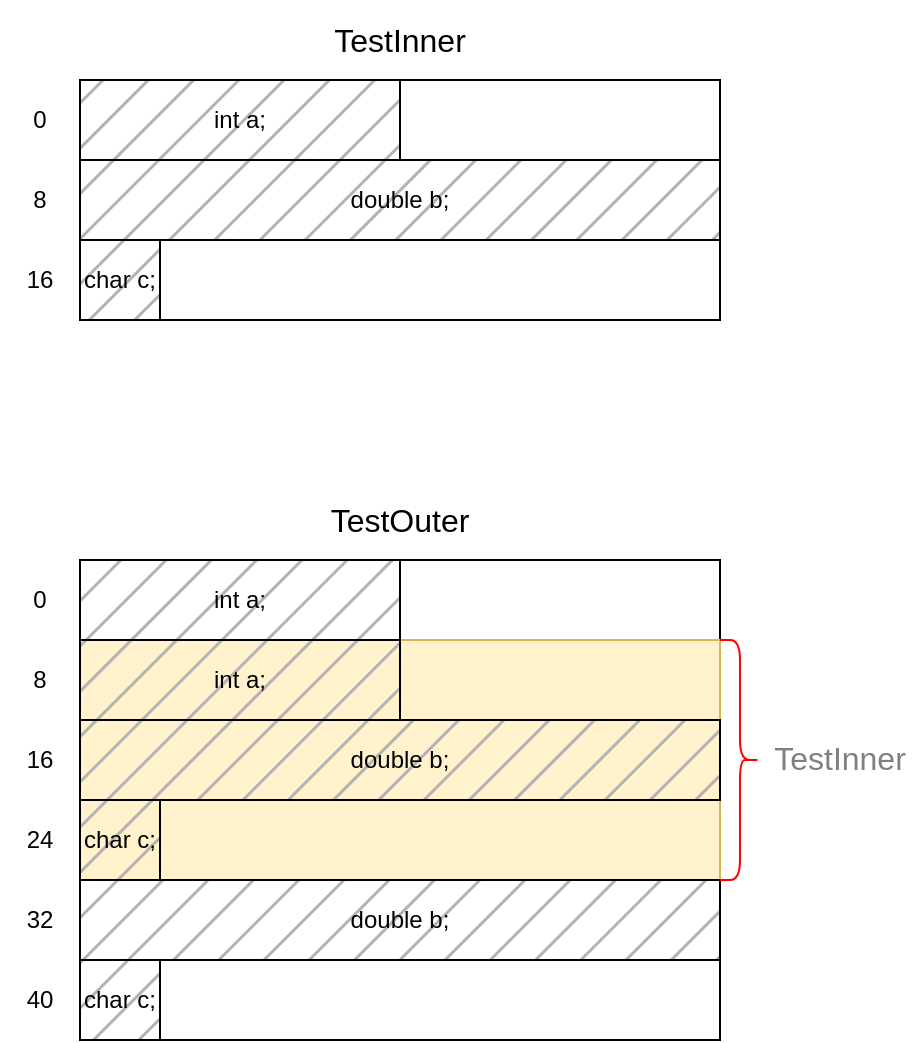 <mxfile version="22.1.2" type="github">
  <diagram name="Page-1" id="IMkoVH9IdIQ8E-rrdVeo">
    <mxGraphModel dx="968" dy="686" grid="1" gridSize="10" guides="1" tooltips="1" connect="1" arrows="1" fold="1" page="1" pageScale="1" pageWidth="850" pageHeight="1100" math="0" shadow="0">
      <root>
        <mxCell id="0" />
        <mxCell id="1" parent="0" />
        <mxCell id="nkVPSl8-scFeGB_LwQ4a-5" value="" style="rounded=0;whiteSpace=wrap;html=1;" vertex="1" parent="1">
          <mxGeometry x="120" y="160" width="320" height="40" as="geometry" />
        </mxCell>
        <mxCell id="nkVPSl8-scFeGB_LwQ4a-8" value="double b;" style="rounded=0;whiteSpace=wrap;html=1;fillStyle=hatch;fillColor=#B3B3B3;" vertex="1" parent="1">
          <mxGeometry x="120" y="200" width="320" height="40" as="geometry" />
        </mxCell>
        <mxCell id="nkVPSl8-scFeGB_LwQ4a-9" value="" style="rounded=0;whiteSpace=wrap;html=1;" vertex="1" parent="1">
          <mxGeometry x="120" y="240" width="320" height="40" as="geometry" />
        </mxCell>
        <mxCell id="nkVPSl8-scFeGB_LwQ4a-10" value="&lt;span style=&quot;font-size: 16px;&quot;&gt;TestInner&lt;/span&gt;" style="text;html=1;strokeColor=none;fillColor=none;align=center;verticalAlign=middle;whiteSpace=wrap;rounded=0;" vertex="1" parent="1">
          <mxGeometry x="240" y="120" width="80" height="40" as="geometry" />
        </mxCell>
        <mxCell id="nkVPSl8-scFeGB_LwQ4a-11" value="0" style="text;html=1;strokeColor=none;fillColor=none;align=center;verticalAlign=middle;whiteSpace=wrap;rounded=0;" vertex="1" parent="1">
          <mxGeometry x="80" y="160" width="40" height="40" as="geometry" />
        </mxCell>
        <mxCell id="nkVPSl8-scFeGB_LwQ4a-12" value="8" style="text;html=1;strokeColor=none;fillColor=none;align=center;verticalAlign=middle;whiteSpace=wrap;rounded=0;" vertex="1" parent="1">
          <mxGeometry x="80" y="200" width="40" height="40" as="geometry" />
        </mxCell>
        <mxCell id="nkVPSl8-scFeGB_LwQ4a-13" value="16" style="text;html=1;strokeColor=none;fillColor=none;align=center;verticalAlign=middle;whiteSpace=wrap;rounded=0;" vertex="1" parent="1">
          <mxGeometry x="80" y="240" width="40" height="40" as="geometry" />
        </mxCell>
        <mxCell id="nkVPSl8-scFeGB_LwQ4a-14" value="int a;" style="rounded=0;whiteSpace=wrap;html=1;fillStyle=hatch;fillColor=#B3B3B3;" vertex="1" parent="1">
          <mxGeometry x="120" y="160" width="160" height="40" as="geometry" />
        </mxCell>
        <mxCell id="nkVPSl8-scFeGB_LwQ4a-15" value="char c;" style="rounded=0;whiteSpace=wrap;html=1;fillStyle=hatch;fillColor=#B3B3B3;" vertex="1" parent="1">
          <mxGeometry x="120" y="240" width="40" height="40" as="geometry" />
        </mxCell>
        <mxCell id="nkVPSl8-scFeGB_LwQ4a-16" value="" style="rounded=0;whiteSpace=wrap;html=1;" vertex="1" parent="1">
          <mxGeometry x="120" y="400" width="320" height="40" as="geometry" />
        </mxCell>
        <mxCell id="nkVPSl8-scFeGB_LwQ4a-18" value="" style="rounded=0;whiteSpace=wrap;html=1;fillColor=#fff2cc;strokeColor=#d6b656;" vertex="1" parent="1">
          <mxGeometry x="120" y="520" width="320" height="40" as="geometry" />
        </mxCell>
        <mxCell id="nkVPSl8-scFeGB_LwQ4a-19" value="&lt;font style=&quot;font-size: 16px;&quot;&gt;TestOuter&lt;/font&gt;" style="text;html=1;strokeColor=none;fillColor=none;align=center;verticalAlign=middle;whiteSpace=wrap;rounded=0;" vertex="1" parent="1">
          <mxGeometry x="240" y="360" width="80" height="40" as="geometry" />
        </mxCell>
        <mxCell id="nkVPSl8-scFeGB_LwQ4a-20" value="0" style="text;html=1;strokeColor=none;fillColor=none;align=center;verticalAlign=middle;whiteSpace=wrap;rounded=0;" vertex="1" parent="1">
          <mxGeometry x="80" y="400" width="40" height="40" as="geometry" />
        </mxCell>
        <mxCell id="nkVPSl8-scFeGB_LwQ4a-21" value="8" style="text;html=1;strokeColor=none;fillColor=none;align=center;verticalAlign=middle;whiteSpace=wrap;rounded=0;" vertex="1" parent="1">
          <mxGeometry x="80" y="440" width="40" height="40" as="geometry" />
        </mxCell>
        <mxCell id="nkVPSl8-scFeGB_LwQ4a-22" value="16" style="text;html=1;strokeColor=none;fillColor=none;align=center;verticalAlign=middle;whiteSpace=wrap;rounded=0;" vertex="1" parent="1">
          <mxGeometry x="80" y="480" width="40" height="40" as="geometry" />
        </mxCell>
        <mxCell id="nkVPSl8-scFeGB_LwQ4a-23" value="int a;" style="rounded=0;whiteSpace=wrap;html=1;fillStyle=hatch;fillColor=#B3B3B3;" vertex="1" parent="1">
          <mxGeometry x="120" y="400" width="160" height="40" as="geometry" />
        </mxCell>
        <mxCell id="nkVPSl8-scFeGB_LwQ4a-24" value="char c;" style="rounded=0;whiteSpace=wrap;html=1;fillStyle=hatch;fillColor=#B3B3B3;" vertex="1" parent="1">
          <mxGeometry x="120" y="520" width="40" height="40" as="geometry" />
        </mxCell>
        <mxCell id="nkVPSl8-scFeGB_LwQ4a-25" value="" style="rounded=0;whiteSpace=wrap;html=1;fillColor=#fff2cc;strokeColor=#d6b656;" vertex="1" parent="1">
          <mxGeometry x="120" y="440" width="320" height="40" as="geometry" />
        </mxCell>
        <mxCell id="nkVPSl8-scFeGB_LwQ4a-26" value="int a;" style="rounded=0;whiteSpace=wrap;html=1;fillStyle=hatch;fillColor=#B3B3B3;" vertex="1" parent="1">
          <mxGeometry x="120" y="440" width="160" height="40" as="geometry" />
        </mxCell>
        <mxCell id="nkVPSl8-scFeGB_LwQ4a-27" value="double b;" style="rounded=0;whiteSpace=wrap;html=1;fillStyle=hatch;fillColor=#B3B3B3;" vertex="1" parent="1">
          <mxGeometry x="120" y="560" width="320" height="40" as="geometry" />
        </mxCell>
        <mxCell id="nkVPSl8-scFeGB_LwQ4a-28" value="" style="rounded=0;whiteSpace=wrap;html=1;" vertex="1" parent="1">
          <mxGeometry x="120" y="600" width="320" height="40" as="geometry" />
        </mxCell>
        <mxCell id="nkVPSl8-scFeGB_LwQ4a-29" value="char c;" style="rounded=0;whiteSpace=wrap;html=1;fillStyle=hatch;fillColor=#B3B3B3;" vertex="1" parent="1">
          <mxGeometry x="120" y="600" width="40" height="40" as="geometry" />
        </mxCell>
        <mxCell id="nkVPSl8-scFeGB_LwQ4a-30" value="" style="rounded=0;whiteSpace=wrap;html=1;fillColor=#fff2cc;strokeColor=#d6b656;" vertex="1" parent="1">
          <mxGeometry x="120" y="480" width="320" height="40" as="geometry" />
        </mxCell>
        <mxCell id="nkVPSl8-scFeGB_LwQ4a-32" value="double b;" style="rounded=0;whiteSpace=wrap;html=1;fillStyle=hatch;fillColor=#B3B3B3;" vertex="1" parent="1">
          <mxGeometry x="120" y="480" width="320" height="40" as="geometry" />
        </mxCell>
        <mxCell id="nkVPSl8-scFeGB_LwQ4a-33" value="24" style="text;html=1;strokeColor=none;fillColor=none;align=center;verticalAlign=middle;whiteSpace=wrap;rounded=0;" vertex="1" parent="1">
          <mxGeometry x="80" y="520" width="40" height="40" as="geometry" />
        </mxCell>
        <mxCell id="nkVPSl8-scFeGB_LwQ4a-34" value="32" style="text;html=1;strokeColor=none;fillColor=none;align=center;verticalAlign=middle;whiteSpace=wrap;rounded=0;" vertex="1" parent="1">
          <mxGeometry x="80" y="560" width="40" height="40" as="geometry" />
        </mxCell>
        <mxCell id="nkVPSl8-scFeGB_LwQ4a-35" value="40" style="text;html=1;strokeColor=none;fillColor=none;align=center;verticalAlign=middle;whiteSpace=wrap;rounded=0;" vertex="1" parent="1">
          <mxGeometry x="80" y="600" width="40" height="40" as="geometry" />
        </mxCell>
        <mxCell id="nkVPSl8-scFeGB_LwQ4a-36" value="" style="shape=curlyBracket;whiteSpace=wrap;html=1;rounded=1;flipH=1;labelPosition=right;verticalLabelPosition=middle;align=left;verticalAlign=middle;strokeColor=#FF0000;" vertex="1" parent="1">
          <mxGeometry x="440" y="440" width="20" height="120" as="geometry" />
        </mxCell>
        <mxCell id="nkVPSl8-scFeGB_LwQ4a-39" value="&lt;span style=&quot;font-size: 16px;&quot;&gt;&lt;font color=&quot;#808080&quot;&gt;TestInner&lt;/font&gt;&lt;/span&gt;" style="text;html=1;strokeColor=none;fillColor=none;align=center;verticalAlign=middle;whiteSpace=wrap;rounded=0;" vertex="1" parent="1">
          <mxGeometry x="460" y="479" width="80" height="40" as="geometry" />
        </mxCell>
      </root>
    </mxGraphModel>
  </diagram>
</mxfile>
